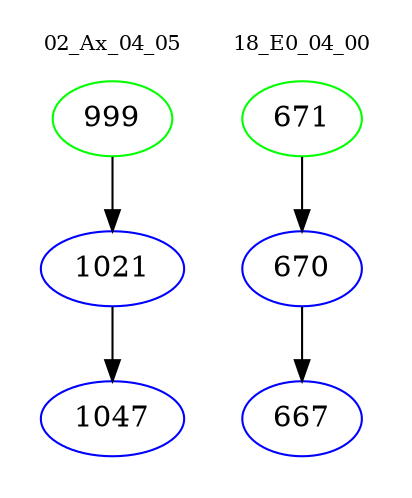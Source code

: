 digraph{
subgraph cluster_0 {
color = white
label = "02_Ax_04_05";
fontsize=10;
T0_999 [label="999", color="green"]
T0_999 -> T0_1021 [color="black"]
T0_1021 [label="1021", color="blue"]
T0_1021 -> T0_1047 [color="black"]
T0_1047 [label="1047", color="blue"]
}
subgraph cluster_1 {
color = white
label = "18_E0_04_00";
fontsize=10;
T1_671 [label="671", color="green"]
T1_671 -> T1_670 [color="black"]
T1_670 [label="670", color="blue"]
T1_670 -> T1_667 [color="black"]
T1_667 [label="667", color="blue"]
}
}

